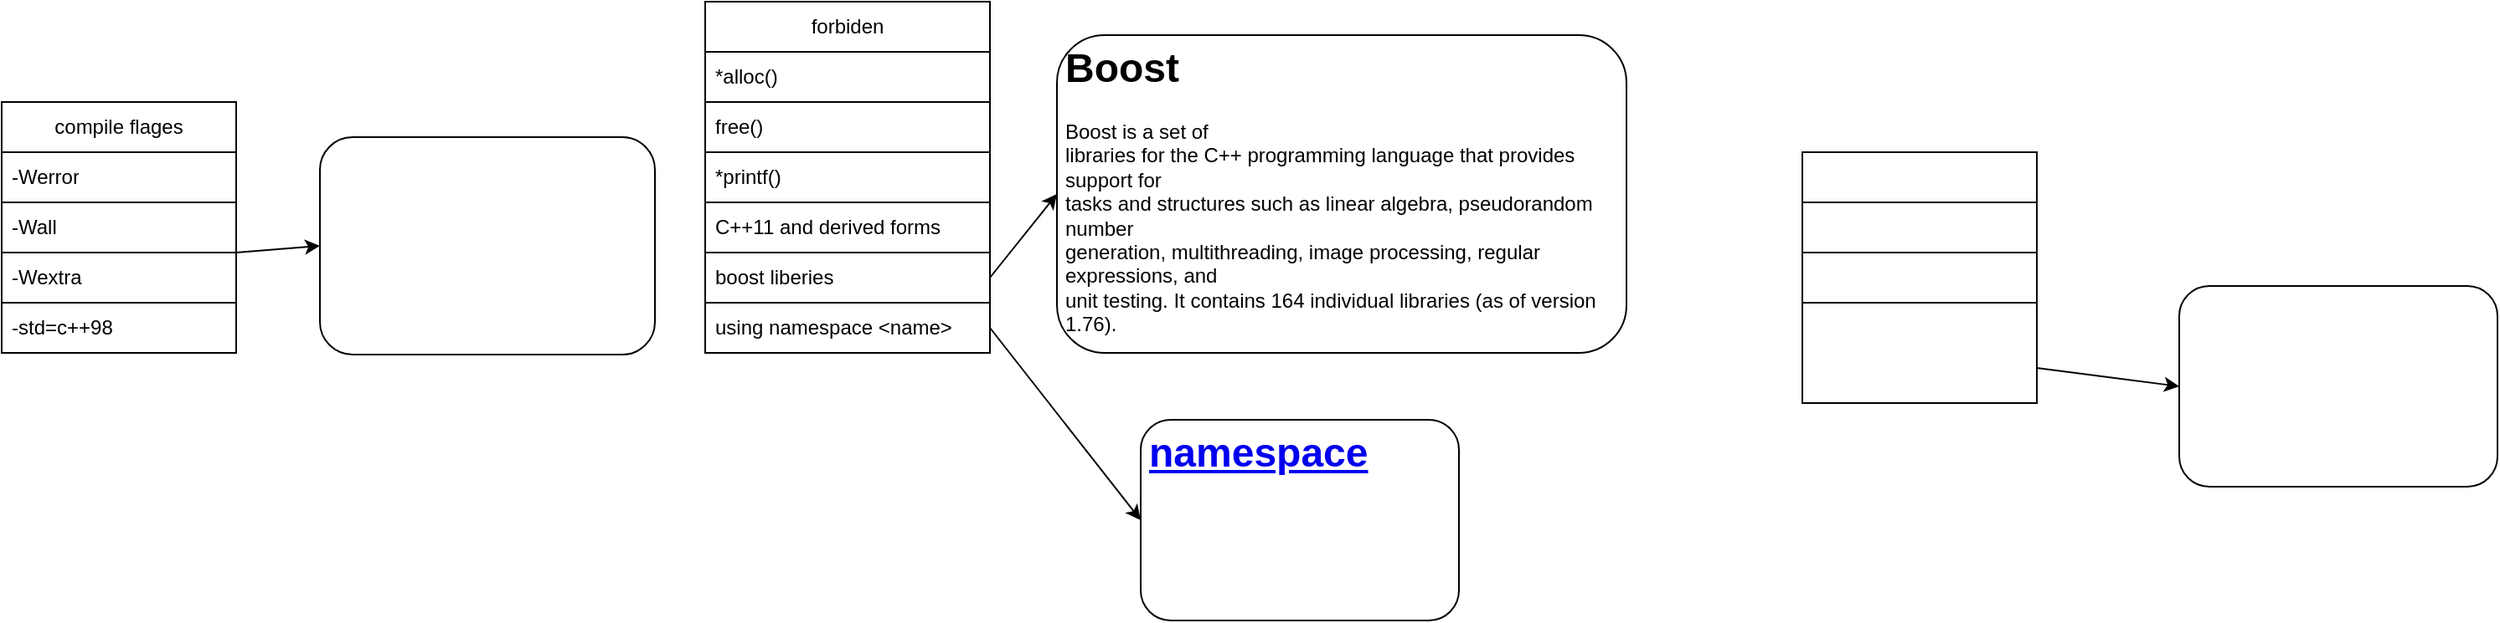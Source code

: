 <mxfile>
    <diagram id="c41_z4_GsjBGDIU7O2qk" name="front">
        <mxGraphModel dx="1235" dy="691" grid="1" gridSize="10" guides="1" tooltips="1" connect="1" arrows="1" fold="1" page="1" pageScale="1" pageWidth="850" pageHeight="1100" math="0" shadow="0">
            <root>
                <mxCell id="0"/>
                <mxCell id="1" parent="0"/>
                <mxCell id="2" value="forbiden" style="swimlane;fontStyle=0;childLayout=stackLayout;horizontal=1;startSize=30;horizontalStack=0;resizeParent=1;resizeParentMax=0;resizeLast=0;collapsible=1;marginBottom=0;whiteSpace=wrap;html=1;" parent="1" vertex="1">
                    <mxGeometry x="550" y="10" width="170" height="210" as="geometry"/>
                </mxCell>
                <mxCell id="3" value="*alloc()&lt;br&gt;" style="text;strokeColor=default;fillColor=none;align=left;verticalAlign=middle;spacingLeft=4;spacingRight=4;overflow=hidden;points=[[0,0.5],[1,0.5]];portConstraint=eastwest;rotatable=0;whiteSpace=wrap;html=1;" parent="2" vertex="1">
                    <mxGeometry y="30" width="170" height="30" as="geometry"/>
                </mxCell>
                <mxCell id="4" value="free()" style="text;strokeColor=default;fillColor=none;align=left;verticalAlign=middle;spacingLeft=4;spacingRight=4;overflow=hidden;points=[[0,0.5],[1,0.5]];portConstraint=eastwest;rotatable=0;whiteSpace=wrap;html=1;" parent="2" vertex="1">
                    <mxGeometry y="60" width="170" height="30" as="geometry"/>
                </mxCell>
                <mxCell id="5" value="*printf()" style="text;strokeColor=default;fillColor=none;align=left;verticalAlign=middle;spacingLeft=4;spacingRight=4;overflow=hidden;points=[[0,0.5],[1,0.5]];portConstraint=eastwest;rotatable=0;whiteSpace=wrap;html=1;" parent="2" vertex="1">
                    <mxGeometry y="90" width="170" height="30" as="geometry"/>
                </mxCell>
                <mxCell id="6" value="C++11 and derived forms" style="text;strokeColor=default;fillColor=none;align=left;verticalAlign=middle;spacingLeft=4;spacingRight=4;overflow=hidden;points=[[0,0.5],[1,0.5]];portConstraint=eastwest;rotatable=0;whiteSpace=wrap;html=1;" parent="2" vertex="1">
                    <mxGeometry y="120" width="170" height="30" as="geometry"/>
                </mxCell>
                <mxCell id="7" value="boost liberies" style="text;strokeColor=default;fillColor=none;align=left;verticalAlign=middle;spacingLeft=4;spacingRight=4;overflow=hidden;points=[[0,0.5],[1,0.5]];portConstraint=eastwest;rotatable=0;whiteSpace=wrap;html=1;" vertex="1" parent="2">
                    <mxGeometry y="150" width="170" height="30" as="geometry"/>
                </mxCell>
                <mxCell id="22" value="using namespace &amp;lt;name&amp;gt;" style="text;strokeColor=default;fillColor=none;align=left;verticalAlign=middle;spacingLeft=4;spacingRight=4;overflow=hidden;points=[[0,0.5],[1,0.5]];portConstraint=eastwest;rotatable=0;whiteSpace=wrap;html=1;rounded=0;glass=0;" vertex="1" parent="2">
                    <mxGeometry y="180" width="170" height="30" as="geometry"/>
                </mxCell>
                <mxCell id="11" value="" style="endArrow=classic;html=1;exitX=1;exitY=0.5;exitDx=0;exitDy=0;entryX=0;entryY=0.5;entryDx=0;entryDy=0;" edge="1" parent="1" source="7" target="13">
                    <mxGeometry width="50" height="50" relative="1" as="geometry">
                        <mxPoint x="630" y="340" as="sourcePoint"/>
                        <mxPoint x="890" y="400" as="targetPoint"/>
                    </mxGeometry>
                </mxCell>
                <mxCell id="13" value="&lt;h1&gt;Boost&lt;/h1&gt;&lt;p&gt;&lt;span lang=&quot;en&quot; class=&quot;ILfuVd&quot;&gt;Boost is a set of &lt;br&gt;libraries for the C++ programming language that provides support for &lt;br&gt;tasks and structures such as linear algebra, pseudorandom number &lt;br&gt;generation, multithreading, image processing, regular expressions, and &lt;br&gt;unit testing. It contains 164 individual libraries (as of version 1.76).&lt;/span&gt;&lt;br&gt;&lt;/p&gt;" style="text;html=1;strokeColor=default;fillColor=none;spacing=5;spacingTop=-20;whiteSpace=wrap;overflow=hidden;rounded=1;glass=0;" vertex="1" parent="1">
                    <mxGeometry x="760" y="30" width="340" height="190" as="geometry"/>
                </mxCell>
                <mxCell id="17" value="compile flages" style="swimlane;fontStyle=0;childLayout=stackLayout;horizontal=1;startSize=30;horizontalStack=0;resizeParent=1;resizeParentMax=0;resizeLast=0;collapsible=1;marginBottom=0;whiteSpace=wrap;html=1;rounded=0;glass=0;strokeColor=default;" vertex="1" parent="1">
                    <mxGeometry x="130" y="70" width="140" height="150" as="geometry"/>
                </mxCell>
                <mxCell id="18" value="-Werror" style="text;strokeColor=default;fillColor=none;align=left;verticalAlign=middle;spacingLeft=4;spacingRight=4;overflow=hidden;points=[[0,0.5],[1,0.5]];portConstraint=eastwest;rotatable=0;whiteSpace=wrap;html=1;rounded=0;glass=0;" vertex="1" parent="17">
                    <mxGeometry y="30" width="140" height="30" as="geometry"/>
                </mxCell>
                <mxCell id="19" value="-Wall" style="text;strokeColor=default;fillColor=none;align=left;verticalAlign=middle;spacingLeft=4;spacingRight=4;overflow=hidden;points=[[0,0.5],[1,0.5]];portConstraint=eastwest;rotatable=0;whiteSpace=wrap;html=1;rounded=0;glass=0;" vertex="1" parent="17">
                    <mxGeometry y="60" width="140" height="30" as="geometry"/>
                </mxCell>
                <mxCell id="20" value="-Wextra" style="text;strokeColor=default;fillColor=none;align=left;verticalAlign=middle;spacingLeft=4;spacingRight=4;overflow=hidden;points=[[0,0.5],[1,0.5]];portConstraint=eastwest;rotatable=0;whiteSpace=wrap;html=1;rounded=0;glass=0;" vertex="1" parent="17">
                    <mxGeometry y="90" width="140" height="30" as="geometry"/>
                </mxCell>
                <mxCell id="21" value="&lt;span dir=&quot;ltr&quot; role=&quot;presentation&quot; style=&quot;left: 60.1%; top: 36.63%; font-size: calc(var(--scale-factor)*11.96px); font-family: sans-serif; transform: scaleX(1.023);&quot;&gt;-std=c++98&lt;/span&gt;" style="text;strokeColor=default;fillColor=none;align=left;verticalAlign=middle;spacingLeft=4;spacingRight=4;overflow=hidden;points=[[0,0.5],[1,0.5]];portConstraint=eastwest;rotatable=0;whiteSpace=wrap;html=1;rounded=0;glass=0;" vertex="1" parent="17">
                    <mxGeometry y="120" width="140" height="30" as="geometry"/>
                </mxCell>
                <mxCell id="25" value="&lt;h1&gt;&lt;span style=&quot;font-family: monospace; text-align: center; background-color: initial; font-size: 12px; font-weight: normal;&quot;&gt;-std=c++98 -pedantic-error&lt;/span&gt;&lt;br&gt;&lt;/h1&gt;&lt;p&gt;&lt;span style=&quot;font-family: monospace; text-align: center;&quot;&gt;to ensure standart compliance&lt;/span&gt;&lt;br&gt;&lt;/p&gt;&lt;p style=&quot;text-align: center;&quot;&gt;&lt;font face=&quot;monospace&quot;&gt;use docker for it not on mac&lt;/font&gt;&lt;/p&gt;" style="text;html=1;strokeColor=default;fillColor=none;spacing=5;spacingTop=-20;whiteSpace=wrap;overflow=hidden;rounded=1;glass=0;fontColor=#FFFFFF;" vertex="1" parent="1">
                    <mxGeometry x="320" y="91" width="200" height="130" as="geometry"/>
                </mxCell>
                <mxCell id="26" value="" style="endArrow=classic;html=1;fontColor=#FFFFFF;entryX=0;entryY=0.5;entryDx=0;entryDy=0;" edge="1" parent="1" target="25">
                    <mxGeometry width="50" height="50" relative="1" as="geometry">
                        <mxPoint x="270" y="160" as="sourcePoint"/>
                        <mxPoint x="320" y="110" as="targetPoint"/>
                    </mxGeometry>
                </mxCell>
                <mxCell id="28" value="Random Things" style="swimlane;fontStyle=0;childLayout=stackLayout;horizontal=1;startSize=30;horizontalStack=0;resizeParent=1;resizeParentMax=0;resizeLast=0;collapsible=1;marginBottom=0;whiteSpace=wrap;html=1;rounded=0;glass=0;strokeColor=default;fontColor=#FFFFFF;" vertex="1" parent="1">
                    <mxGeometry x="1205" y="100" width="140" height="90" as="geometry"/>
                </mxCell>
                <mxCell id="29" value="every output needs to end with a newline" style="text;strokeColor=default;fillColor=none;align=left;verticalAlign=middle;spacingLeft=4;spacingRight=4;overflow=hidden;points=[[0,0.5],[1,0.5]];portConstraint=eastwest;rotatable=0;whiteSpace=wrap;html=1;rounded=0;glass=0;fontColor=#FFFFFF;" vertex="1" parent="28">
                    <mxGeometry y="30" width="140" height="30" as="geometry"/>
                </mxCell>
                <mxCell id="30" value="use UberCamelCase for class names" style="text;strokeColor=none;fillColor=none;align=left;verticalAlign=middle;spacingLeft=4;spacingRight=4;overflow=hidden;points=[[0,0.5],[1,0.5]];portConstraint=eastwest;rotatable=0;whiteSpace=wrap;html=1;rounded=0;glass=0;fontColor=#FFFFFF;" vertex="1" parent="28">
                    <mxGeometry y="60" width="140" height="30" as="geometry"/>
                </mxCell>
                <mxCell id="35" value="" style="endArrow=classic;html=1;fontColor=#FFFFFF;entryX=0;entryY=0.5;entryDx=0;entryDy=0;exitX=1;exitY=0.5;exitDx=0;exitDy=0;" edge="1" parent="1" source="22" target="u6gYOgt2THiygX7gGlbj-35">
                    <mxGeometry width="50" height="50" relative="1" as="geometry">
                        <mxPoint x="630" y="340" as="sourcePoint"/>
                        <mxPoint x="770" y="360" as="targetPoint"/>
                    </mxGeometry>
                </mxCell>
                <mxCell id="u6gYOgt2THiygX7gGlbj-35" value="&lt;h1&gt;&lt;a href=&quot;data:page/id,sAgXXEJwA3NCpck10kdQ&quot;&gt;namespace&lt;/a&gt;&lt;/h1&gt;&lt;p&gt;&lt;span dir=&quot;ltr&quot; role=&quot;presentation&quot; style=&quot;left: 35.76%; top: 50.07%; font-size: calc(var(--scale-factor)*11.96px); font-family: sans-serif; transform: scaleX(1.077);&quot;&gt;namespace is allowed but not the keyword using for setting namespace in side of a scope there is no unused namespace&lt;/span&gt;&lt;br&gt;&lt;/p&gt;" style="text;html=1;strokeColor=default;fillColor=none;spacing=5;spacingTop=-20;whiteSpace=wrap;overflow=hidden;rounded=1;glass=0;fontColor=#FFFFFF;" vertex="1" parent="1">
                    <mxGeometry x="810" y="260" width="190" height="120" as="geometry"/>
                </mxCell>
                <mxCell id="31" value="files containing class code are always name afte the class&lt;br&gt;" style="text;strokeColor=default;fillColor=none;align=left;verticalAlign=middle;spacingLeft=4;spacingRight=4;overflow=hidden;points=[[0,0.5],[1,0.5]];portConstraint=eastwest;rotatable=0;whiteSpace=wrap;html=1;rounded=0;glass=0;fontColor=#FFFFFF;" vertex="1" parent="1">
                    <mxGeometry x="1205" y="190" width="140" height="60" as="geometry"/>
                </mxCell>
                <mxCell id="u6gYOgt2THiygX7gGlbj-36" value="&lt;h1&gt;example&lt;/h1&gt;&lt;p&gt;class -&amp;gt; BrickWall&lt;/p&gt;&lt;font face=&quot;sans-serif&quot;&gt;= BrickWall.hpp / BrickWall.cpp BrickWall.tpp&lt;/font&gt;" style="text;html=1;strokeColor=default;fillColor=none;spacing=5;spacingTop=-20;whiteSpace=wrap;overflow=hidden;rounded=1;glass=0;fontColor=#FFFFFF;" vertex="1" parent="1">
                    <mxGeometry x="1430" y="180" width="190" height="120" as="geometry"/>
                </mxCell>
                <mxCell id="u6gYOgt2THiygX7gGlbj-37" value="" style="endArrow=classic;html=1;fontColor=#FFFFFF;entryX=0;entryY=0.5;entryDx=0;entryDy=0;" edge="1" parent="1" source="31" target="u6gYOgt2THiygX7gGlbj-36">
                    <mxGeometry width="50" height="50" relative="1" as="geometry">
                        <mxPoint x="1270" y="400" as="sourcePoint"/>
                        <mxPoint x="1320" y="350" as="targetPoint"/>
                    </mxGeometry>
                </mxCell>
            </root>
        </mxGraphModel>
    </diagram>
    <diagram id="sAgXXEJwA3NCpck10kdQ" name="namespace">
        <mxGraphModel dx="1235" dy="691" grid="1" gridSize="10" guides="1" tooltips="1" connect="1" arrows="1" fold="1" page="1" pageScale="1" pageWidth="850" pageHeight="1100" math="0" shadow="0">
            <root>
                <mxCell id="0"/>
                <mxCell id="1" parent="0"/>
                <mxCell id="HQtr0YuISjJE5Lp2CQBH-1" value="me" style="text;strokeColor=none;align=center;fillColor=none;html=1;verticalAlign=middle;whiteSpace=wrap;rounded=0;glass=0;fontColor=#FFFFFF;" vertex="1" parent="1">
                    <mxGeometry x="390" y="340" width="60" height="30" as="geometry"/>
                </mxCell>
            </root>
        </mxGraphModel>
    </diagram>
</mxfile>